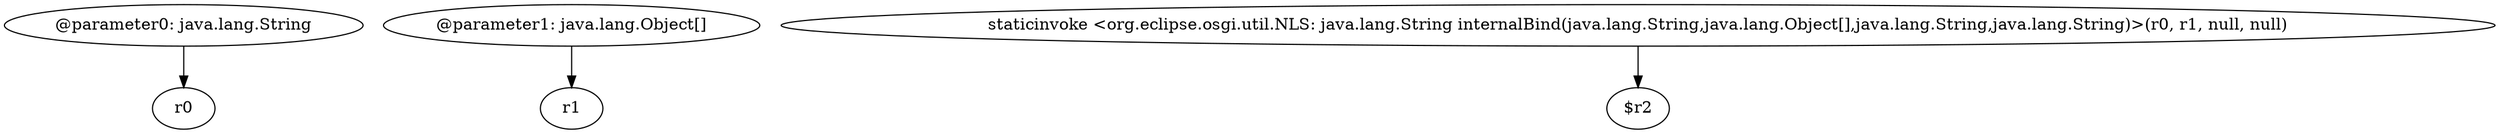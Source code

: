digraph g {
0[label="@parameter0: java.lang.String"]
1[label="r0"]
0->1[label=""]
2[label="@parameter1: java.lang.Object[]"]
3[label="r1"]
2->3[label=""]
4[label="staticinvoke <org.eclipse.osgi.util.NLS: java.lang.String internalBind(java.lang.String,java.lang.Object[],java.lang.String,java.lang.String)>(r0, r1, null, null)"]
5[label="$r2"]
4->5[label=""]
}